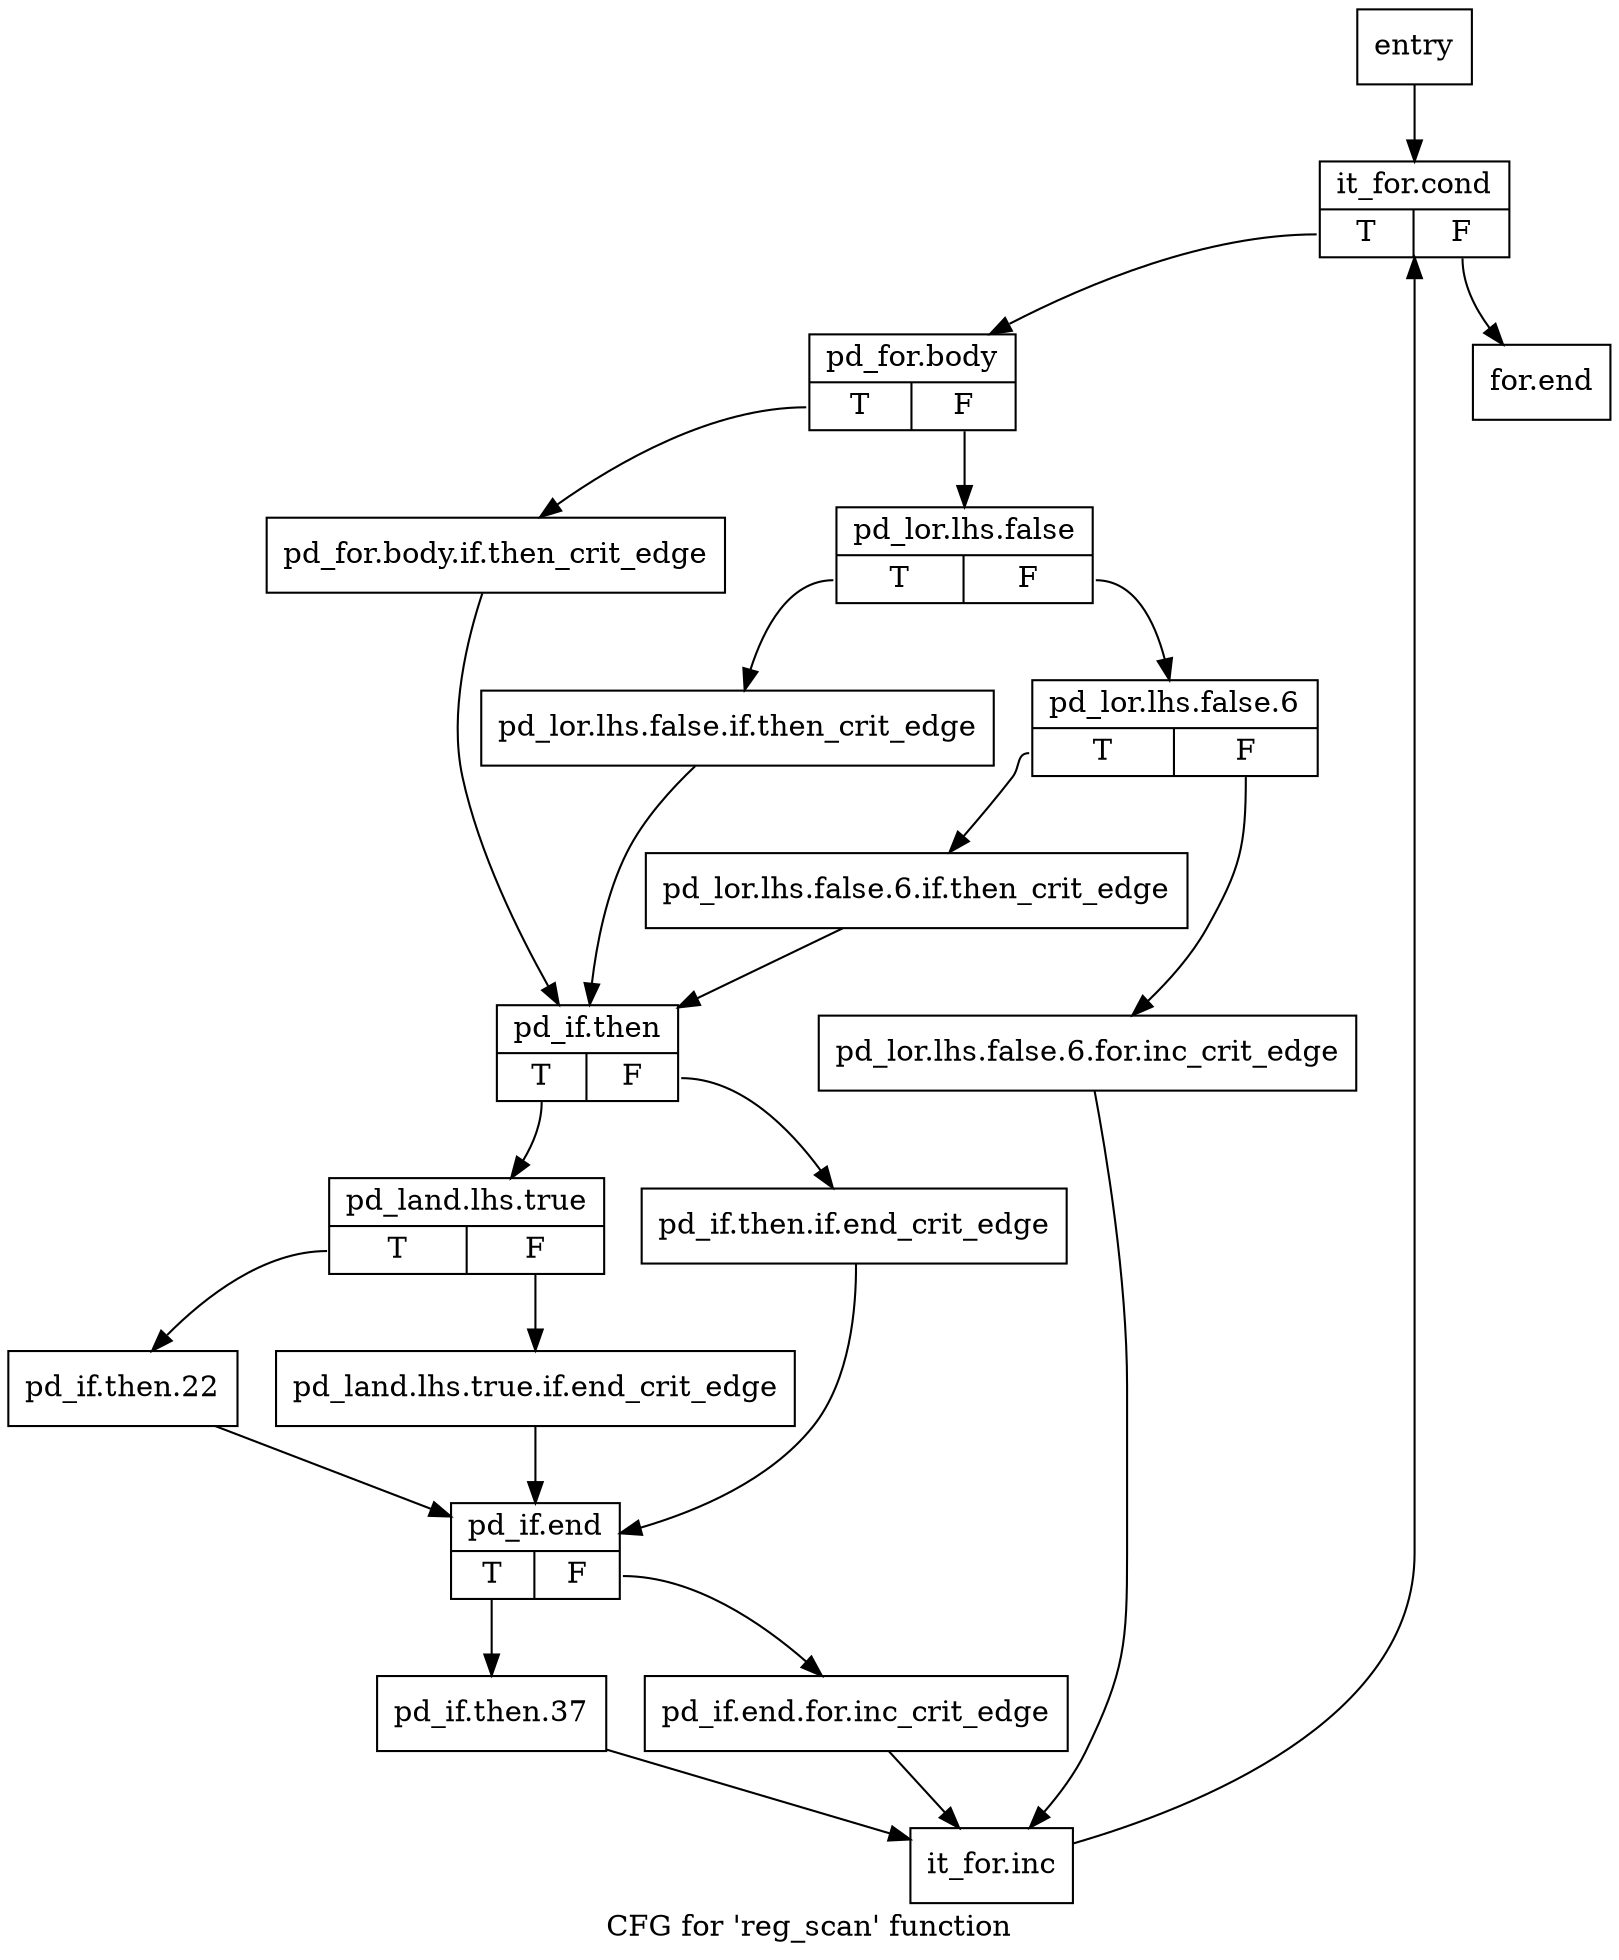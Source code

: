 digraph "CFG for 'reg_scan' function" {
	label="CFG for 'reg_scan' function";

	Node0x86597a0 [shape=record,label="{entry}"];
	Node0x86597a0 -> Node0x8674d00;
	Node0x8674d00 [shape=record,label="{it_for.cond|{<s0>T|<s1>F}}"];
	Node0x8674d00:s0 -> Node0x8674d50;
	Node0x8674d00:s1 -> Node0x8675250;
	Node0x8674d50 [shape=record,label="{pd_for.body|{<s0>T|<s1>F}}"];
	Node0x8674d50:s0 -> Node0x8674da0;
	Node0x8674d50:s1 -> Node0x8674df0;
	Node0x8674da0 [shape=record,label="{pd_for.body.if.then_crit_edge}"];
	Node0x8674da0 -> Node0x8674f80;
	Node0x8674df0 [shape=record,label="{pd_lor.lhs.false|{<s0>T|<s1>F}}"];
	Node0x8674df0:s0 -> Node0x8674e40;
	Node0x8674df0:s1 -> Node0x8674e90;
	Node0x8674e40 [shape=record,label="{pd_lor.lhs.false.if.then_crit_edge}"];
	Node0x8674e40 -> Node0x8674f80;
	Node0x8674e90 [shape=record,label="{pd_lor.lhs.false.6|{<s0>T|<s1>F}}"];
	Node0x8674e90:s0 -> Node0x8674f30;
	Node0x8674e90:s1 -> Node0x8674ee0;
	Node0x8674ee0 [shape=record,label="{pd_lor.lhs.false.6.for.inc_crit_edge}"];
	Node0x8674ee0 -> Node0x8675200;
	Node0x8674f30 [shape=record,label="{pd_lor.lhs.false.6.if.then_crit_edge}"];
	Node0x8674f30 -> Node0x8674f80;
	Node0x8674f80 [shape=record,label="{pd_if.then|{<s0>T|<s1>F}}"];
	Node0x8674f80:s0 -> Node0x8675020;
	Node0x8674f80:s1 -> Node0x8674fd0;
	Node0x8674fd0 [shape=record,label="{pd_if.then.if.end_crit_edge}"];
	Node0x8674fd0 -> Node0x8675110;
	Node0x8675020 [shape=record,label="{pd_land.lhs.true|{<s0>T|<s1>F}}"];
	Node0x8675020:s0 -> Node0x86750c0;
	Node0x8675020:s1 -> Node0x8675070;
	Node0x8675070 [shape=record,label="{pd_land.lhs.true.if.end_crit_edge}"];
	Node0x8675070 -> Node0x8675110;
	Node0x86750c0 [shape=record,label="{pd_if.then.22}"];
	Node0x86750c0 -> Node0x8675110;
	Node0x8675110 [shape=record,label="{pd_if.end|{<s0>T|<s1>F}}"];
	Node0x8675110:s0 -> Node0x86751b0;
	Node0x8675110:s1 -> Node0x8675160;
	Node0x8675160 [shape=record,label="{pd_if.end.for.inc_crit_edge}"];
	Node0x8675160 -> Node0x8675200;
	Node0x86751b0 [shape=record,label="{pd_if.then.37}"];
	Node0x86751b0 -> Node0x8675200;
	Node0x8675200 [shape=record,label="{it_for.inc}"];
	Node0x8675200 -> Node0x8674d00;
	Node0x8675250 [shape=record,label="{for.end}"];
}
